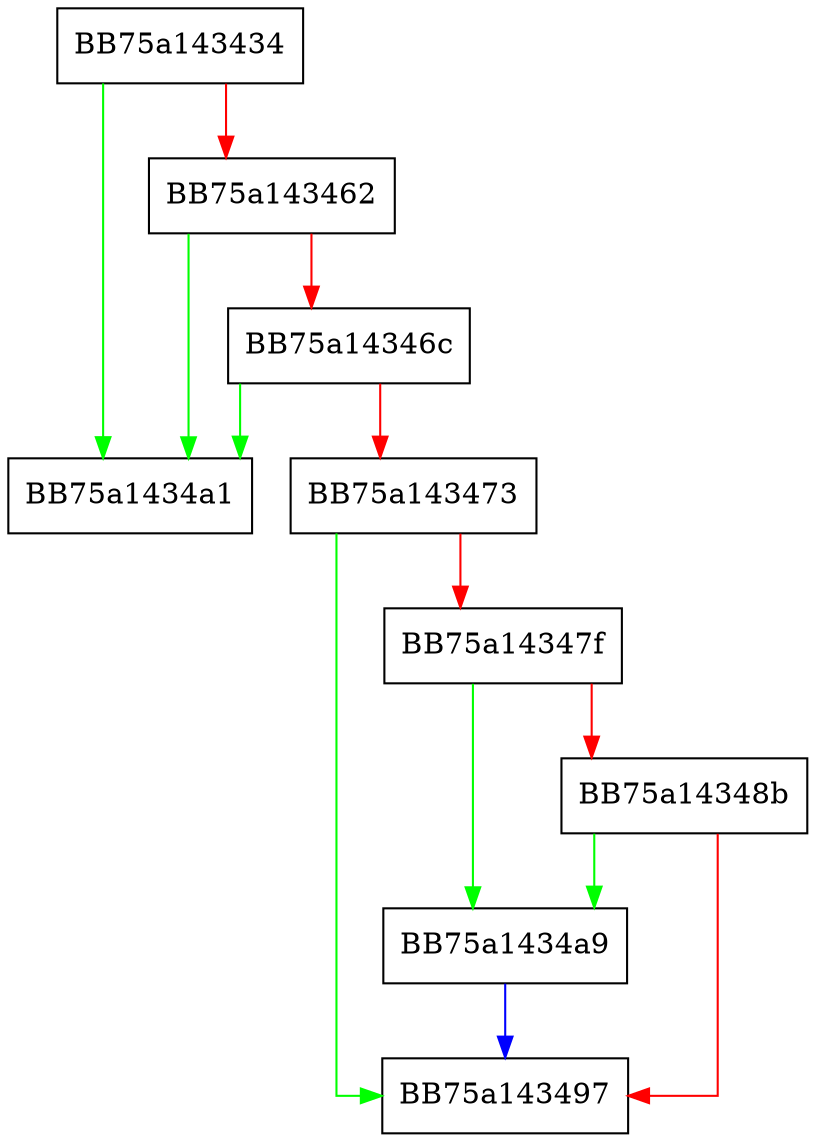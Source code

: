 digraph GetStreamBufferFromName {
  node [shape="box"];
  graph [splines=ortho];
  BB75a143434 -> BB75a1434a1 [color="green"];
  BB75a143434 -> BB75a143462 [color="red"];
  BB75a143462 -> BB75a1434a1 [color="green"];
  BB75a143462 -> BB75a14346c [color="red"];
  BB75a14346c -> BB75a1434a1 [color="green"];
  BB75a14346c -> BB75a143473 [color="red"];
  BB75a143473 -> BB75a143497 [color="green"];
  BB75a143473 -> BB75a14347f [color="red"];
  BB75a14347f -> BB75a1434a9 [color="green"];
  BB75a14347f -> BB75a14348b [color="red"];
  BB75a14348b -> BB75a1434a9 [color="green"];
  BB75a14348b -> BB75a143497 [color="red"];
  BB75a1434a9 -> BB75a143497 [color="blue"];
}